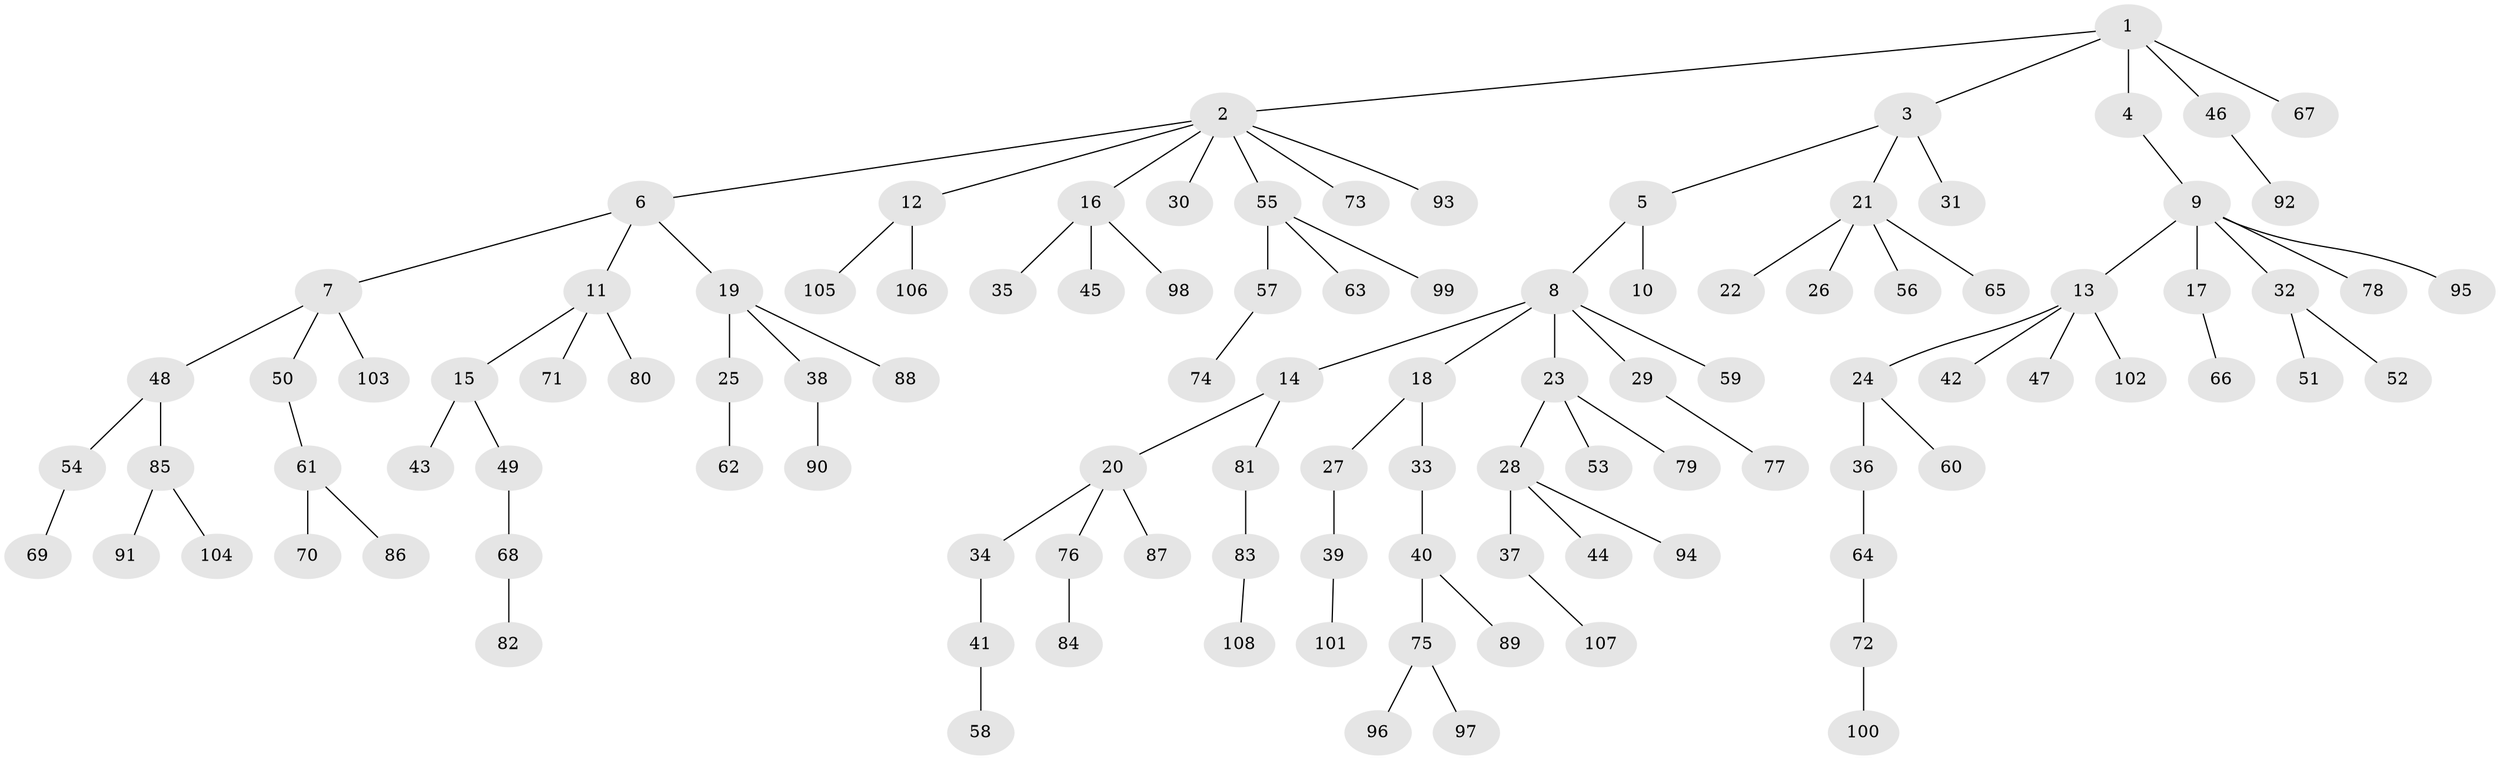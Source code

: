 // Generated by graph-tools (version 1.1) at 2025/53/03/09/25 04:53:10]
// undirected, 108 vertices, 107 edges
graph export_dot {
graph [start="1"]
  node [color=gray90,style=filled];
  1;
  2;
  3;
  4;
  5;
  6;
  7;
  8;
  9;
  10;
  11;
  12;
  13;
  14;
  15;
  16;
  17;
  18;
  19;
  20;
  21;
  22;
  23;
  24;
  25;
  26;
  27;
  28;
  29;
  30;
  31;
  32;
  33;
  34;
  35;
  36;
  37;
  38;
  39;
  40;
  41;
  42;
  43;
  44;
  45;
  46;
  47;
  48;
  49;
  50;
  51;
  52;
  53;
  54;
  55;
  56;
  57;
  58;
  59;
  60;
  61;
  62;
  63;
  64;
  65;
  66;
  67;
  68;
  69;
  70;
  71;
  72;
  73;
  74;
  75;
  76;
  77;
  78;
  79;
  80;
  81;
  82;
  83;
  84;
  85;
  86;
  87;
  88;
  89;
  90;
  91;
  92;
  93;
  94;
  95;
  96;
  97;
  98;
  99;
  100;
  101;
  102;
  103;
  104;
  105;
  106;
  107;
  108;
  1 -- 2;
  1 -- 3;
  1 -- 4;
  1 -- 46;
  1 -- 67;
  2 -- 6;
  2 -- 12;
  2 -- 16;
  2 -- 30;
  2 -- 55;
  2 -- 73;
  2 -- 93;
  3 -- 5;
  3 -- 21;
  3 -- 31;
  4 -- 9;
  5 -- 8;
  5 -- 10;
  6 -- 7;
  6 -- 11;
  6 -- 19;
  7 -- 48;
  7 -- 50;
  7 -- 103;
  8 -- 14;
  8 -- 18;
  8 -- 23;
  8 -- 29;
  8 -- 59;
  9 -- 13;
  9 -- 17;
  9 -- 32;
  9 -- 78;
  9 -- 95;
  11 -- 15;
  11 -- 71;
  11 -- 80;
  12 -- 105;
  12 -- 106;
  13 -- 24;
  13 -- 42;
  13 -- 47;
  13 -- 102;
  14 -- 20;
  14 -- 81;
  15 -- 43;
  15 -- 49;
  16 -- 35;
  16 -- 45;
  16 -- 98;
  17 -- 66;
  18 -- 27;
  18 -- 33;
  19 -- 25;
  19 -- 38;
  19 -- 88;
  20 -- 34;
  20 -- 76;
  20 -- 87;
  21 -- 22;
  21 -- 26;
  21 -- 56;
  21 -- 65;
  23 -- 28;
  23 -- 53;
  23 -- 79;
  24 -- 36;
  24 -- 60;
  25 -- 62;
  27 -- 39;
  28 -- 37;
  28 -- 44;
  28 -- 94;
  29 -- 77;
  32 -- 51;
  32 -- 52;
  33 -- 40;
  34 -- 41;
  36 -- 64;
  37 -- 107;
  38 -- 90;
  39 -- 101;
  40 -- 75;
  40 -- 89;
  41 -- 58;
  46 -- 92;
  48 -- 54;
  48 -- 85;
  49 -- 68;
  50 -- 61;
  54 -- 69;
  55 -- 57;
  55 -- 63;
  55 -- 99;
  57 -- 74;
  61 -- 70;
  61 -- 86;
  64 -- 72;
  68 -- 82;
  72 -- 100;
  75 -- 96;
  75 -- 97;
  76 -- 84;
  81 -- 83;
  83 -- 108;
  85 -- 91;
  85 -- 104;
}
